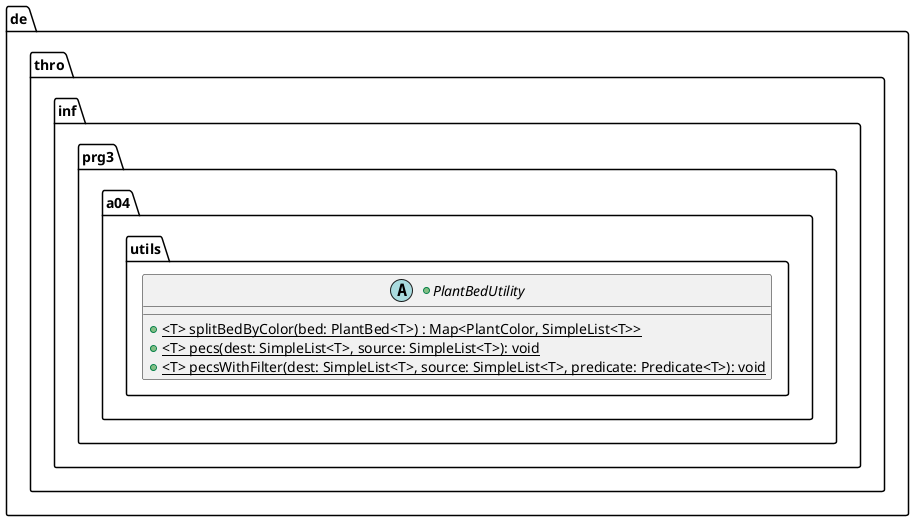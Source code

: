 @startuml
package de.thro.inf.prg3.a04.utils {

    +abstract class PlantBedUtility{
        +{static} <T> splitBedByColor(bed: PlantBed<T>) : Map<PlantColor, SimpleList<T>>
        +{static}<T> pecs(dest: SimpleList<T>, source: SimpleList<T>): void
        +{static}<T> pecsWithFilter(dest: SimpleList<T>, source: SimpleList<T>, predicate: Predicate<T>): void
    }
}
@enduml